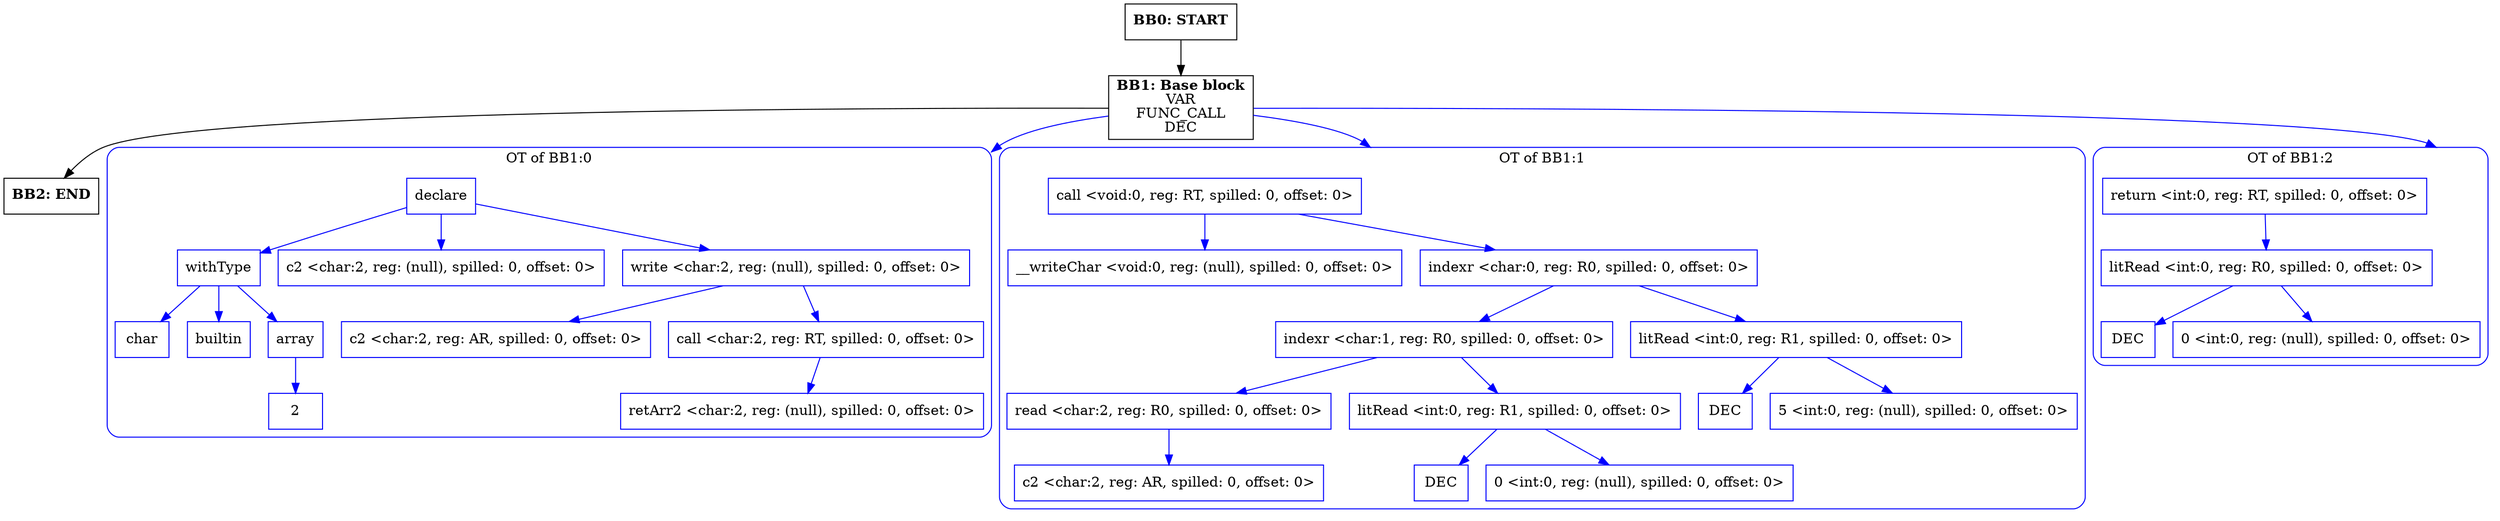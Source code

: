 digraph CFG {
    compound=true;
    graph [splines=true];
    node [shape=rectangle];

    BB2 [label=<<B>BB2: END</B><BR ALIGN="CENTER"/>>];
    BB1 [label=<<B>BB1: Base block</B><BR ALIGN="CENTER"/>VAR<BR ALIGN="CENTER"/>FUNC_CALL<BR ALIGN="CENTER"/>DEC<BR ALIGN="CENTER"/>>];
    subgraph cluster_instruction0 {
        label = "OT of BB1:0";
        style=rounded;
        color=blue;
        entry0 [shape=point, style=invis];
        node0 [label="declare", color=blue];
        node1 [label="withType", color=blue];
        node2 [label="char", color=blue];
        node1 -> node2[color=blue];
        node3 [label="builtin", color=blue];
        node1 -> node3[color=blue];
        node4 [label="array", color=blue];
        node5 [label="2", color=blue];
        node4 -> node5[color=blue];
        node1 -> node4[color=blue];
        node0 -> node1[color=blue];
        node6 [label="c2 <char:2, reg: (null), spilled: 0, offset: 0>", color=blue];
        node0 -> node6[color=blue];
        node7 [label="write <char:2, reg: (null), spilled: 0, offset: 0>", color=blue];
        node8 [label="c2 <char:2, reg: AR, spilled: 0, offset: 0>", color=blue];
        node7 -> node8[color=blue];
        node9 [label="call <char:2, reg: RT, spilled: 0, offset: 0>", color=blue];
        node10 [label="retArr2 <char:2, reg: (null), spilled: 0, offset: 0>", color=blue];
        node9 -> node10[color=blue];
        node7 -> node9[color=blue];
        node0 -> node7[color=blue];
    }
    BB1 -> entry0 [lhead=cluster_instruction0, color=blue];
    subgraph cluster_instruction1 {
        label = "OT of BB1:1";
        style=rounded;
        color=blue;
        entry1 [shape=point, style=invis];
        node11 [label="call <void:0, reg: RT, spilled: 0, offset: 0>", color=blue];
        node12 [label="__writeChar <void:0, reg: (null), spilled: 0, offset: 0>", color=blue];
        node11 -> node12[color=blue];
        node13 [label="indexr <char:0, reg: R0, spilled: 0, offset: 0>", color=blue];
        node14 [label="indexr <char:1, reg: R0, spilled: 0, offset: 0>", color=blue];
        node15 [label="read <char:2, reg: R0, spilled: 0, offset: 0>", color=blue];
        node16 [label="c2 <char:2, reg: AR, spilled: 0, offset: 0>", color=blue];
        node15 -> node16[color=blue];
        node14 -> node15[color=blue];
        node17 [label="litRead <int:0, reg: R1, spilled: 0, offset: 0>", color=blue];
        node18 [label="DEC", color=blue];
        node17 -> node18[color=blue];
        node19 [label="0 <int:0, reg: (null), spilled: 0, offset: 0>", color=blue];
        node17 -> node19[color=blue];
        node14 -> node17[color=blue];
        node13 -> node14[color=blue];
        node20 [label="litRead <int:0, reg: R1, spilled: 0, offset: 0>", color=blue];
        node21 [label="DEC", color=blue];
        node20 -> node21[color=blue];
        node22 [label="5 <int:0, reg: (null), spilled: 0, offset: 0>", color=blue];
        node20 -> node22[color=blue];
        node13 -> node20[color=blue];
        node11 -> node13[color=blue];
    }
    BB1 -> entry1 [lhead=cluster_instruction1, color=blue];
    subgraph cluster_instruction2 {
        label = "OT of BB1:2";
        style=rounded;
        color=blue;
        entry2 [shape=point, style=invis];
        node23 [label="return <int:0, reg: RT, spilled: 0, offset: 0>", color=blue];
        node24 [label="litRead <int:0, reg: R0, spilled: 0, offset: 0>", color=blue];
        node25 [label="DEC", color=blue];
        node24 -> node25[color=blue];
        node26 [label="0 <int:0, reg: (null), spilled: 0, offset: 0>", color=blue];
        node24 -> node26[color=blue];
        node23 -> node24[color=blue];
    }
    BB1 -> entry2 [lhead=cluster_instruction2, color=blue];
    BB0 [label=<<B>BB0: START</B><BR ALIGN="CENTER"/>>];

    BB1 -> BB2;
    BB0 -> BB1;
}

